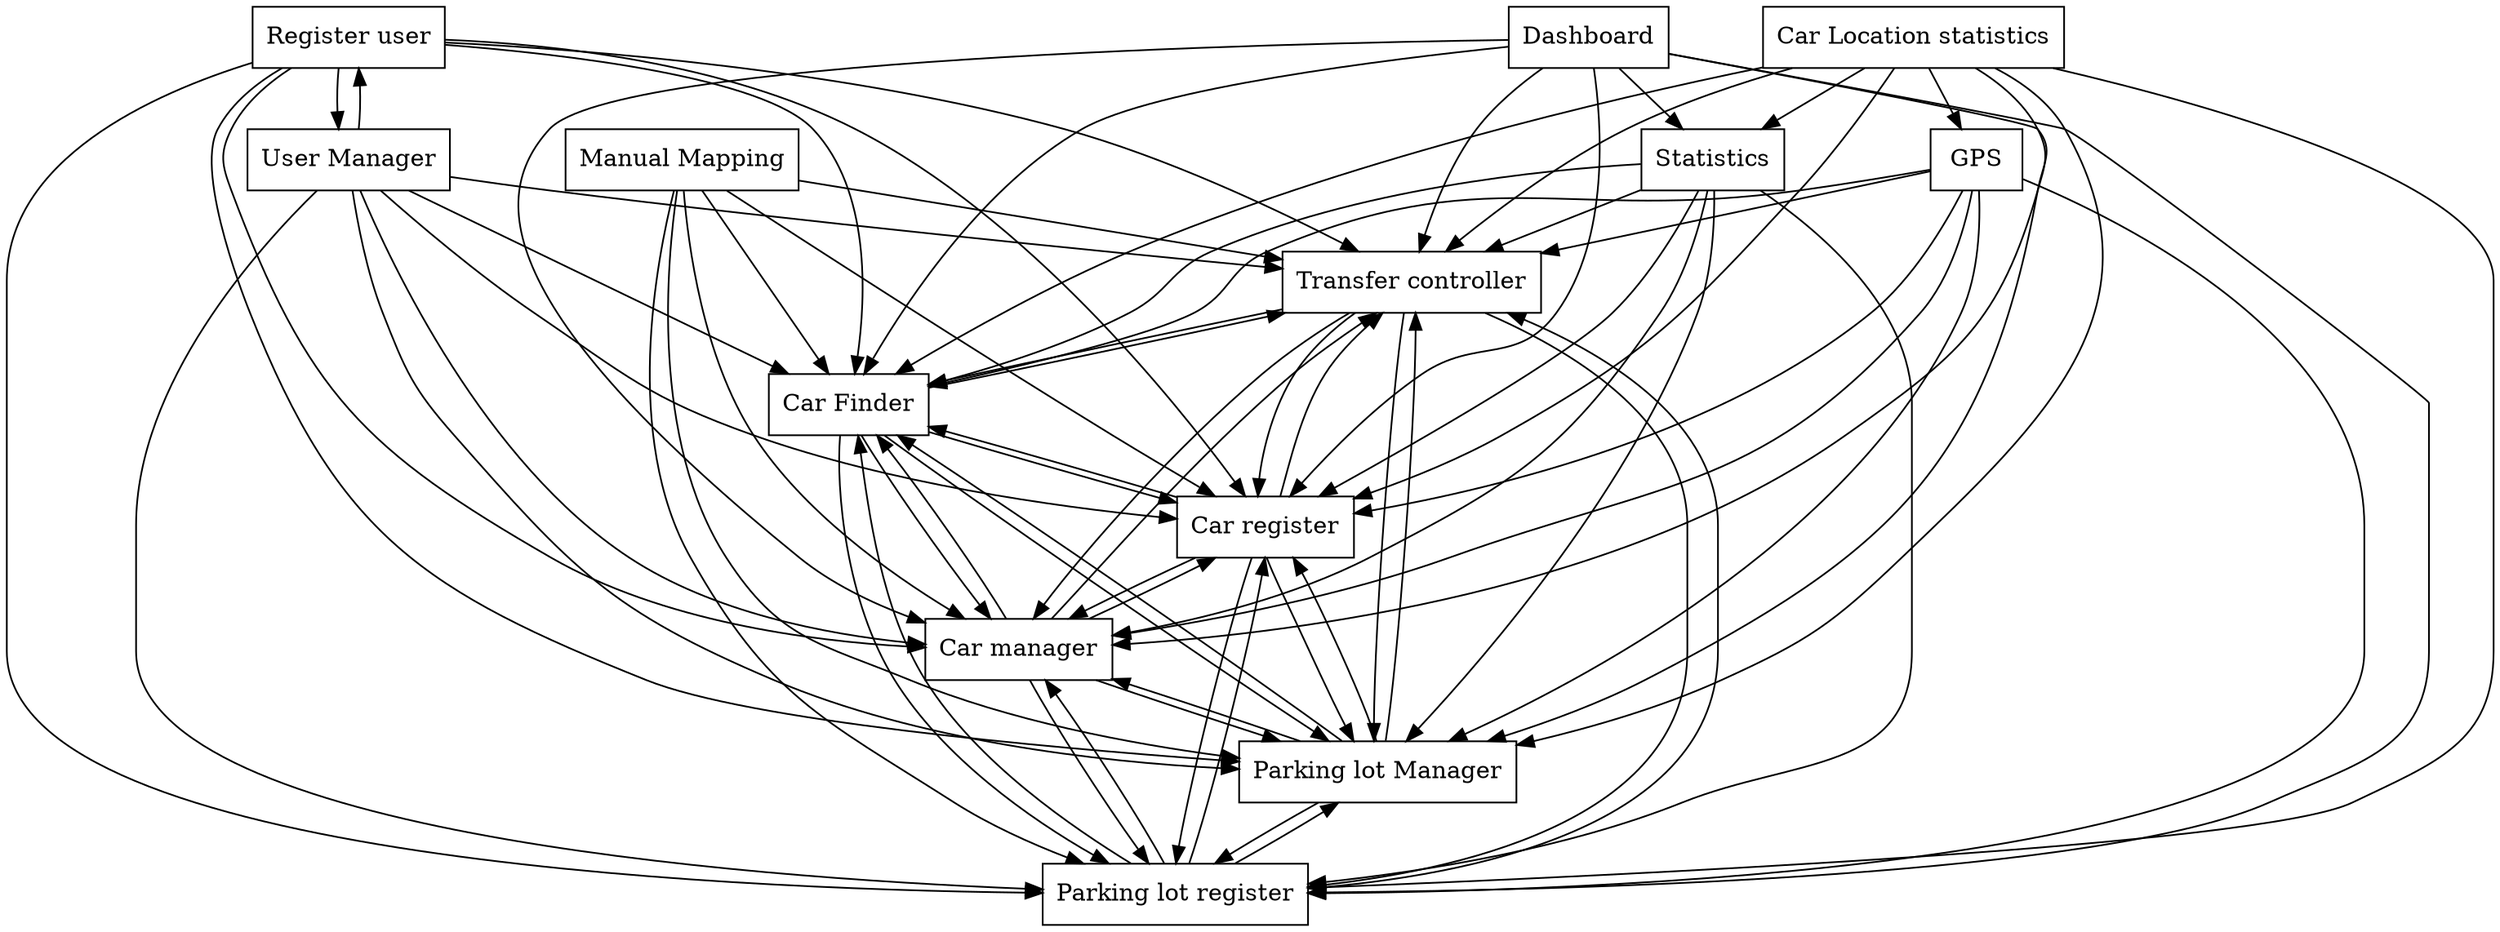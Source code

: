 digraph{
graph [rankdir=TB];
node [shape=box];
edge [arrowhead=normal];
0[label="Statistics",]
1[label="Dashboard",]
2[label="Register user",]
3[label="Transfer controller",]
4[label="Car Finder",]
5[label="Parking lot register",]
6[label="User Manager",]
7[label="Parking lot Manager",]
8[label="Manual Mapping",]
9[label="Car Location statistics",]
10[label="GPS",]
11[label="Car manager",]
12[label="Car register",]
0->3[label="",]
0->4[label="",]
0->5[label="",]
0->7[label="",]
0->11[label="",]
0->12[label="",]
1->0[label="",]
1->3[label="",]
1->4[label="",]
1->5[label="",]
1->7[label="",]
1->11[label="",]
1->12[label="",]
2->3[label="",]
2->4[label="",]
2->5[label="",]
2->6[label="",]
2->7[label="",]
2->11[label="",]
2->12[label="",]
3->4[label="",]
3->5[label="",]
3->7[label="",]
3->11[label="",]
3->12[label="",]
4->3[label="",]
4->5[label="",]
4->7[label="",]
4->11[label="",]
4->12[label="",]
5->3[label="",]
5->4[label="",]
5->7[label="",]
5->11[label="",]
5->12[label="",]
6->2[label="",]
6->3[label="",]
6->4[label="",]
6->5[label="",]
6->7[label="",]
6->11[label="",]
6->12[label="",]
7->3[label="",]
7->4[label="",]
7->5[label="",]
7->11[label="",]
7->12[label="",]
8->3[label="",]
8->4[label="",]
8->5[label="",]
8->7[label="",]
8->11[label="",]
8->12[label="",]
9->0[label="",]
9->3[label="",]
9->4[label="",]
9->5[label="",]
9->7[label="",]
9->10[label="",]
9->11[label="",]
9->12[label="",]
10->3[label="",]
10->4[label="",]
10->5[label="",]
10->7[label="",]
10->11[label="",]
10->12[label="",]
11->3[label="",]
11->4[label="",]
11->5[label="",]
11->7[label="",]
11->12[label="",]
12->3[label="",]
12->4[label="",]
12->5[label="",]
12->7[label="",]
12->11[label="",]
}
